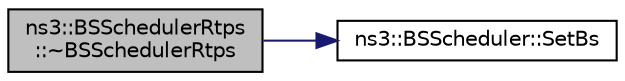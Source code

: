 digraph "ns3::BSSchedulerRtps::~BSSchedulerRtps"
{
  edge [fontname="Helvetica",fontsize="10",labelfontname="Helvetica",labelfontsize="10"];
  node [fontname="Helvetica",fontsize="10",shape=record];
  rankdir="LR";
  Node1 [label="ns3::BSSchedulerRtps\l::~BSSchedulerRtps",height=0.2,width=0.4,color="black", fillcolor="grey75", style="filled", fontcolor="black"];
  Node1 -> Node2 [color="midnightblue",fontsize="10",style="solid"];
  Node2 [label="ns3::BSScheduler::SetBs",height=0.2,width=0.4,color="black", fillcolor="white", style="filled",URL="$d7/d4a/classns3_1_1BSScheduler.html#a64cd43d547d218965cfe03892bdda4f0",tooltip="Set the base station. "];
}
